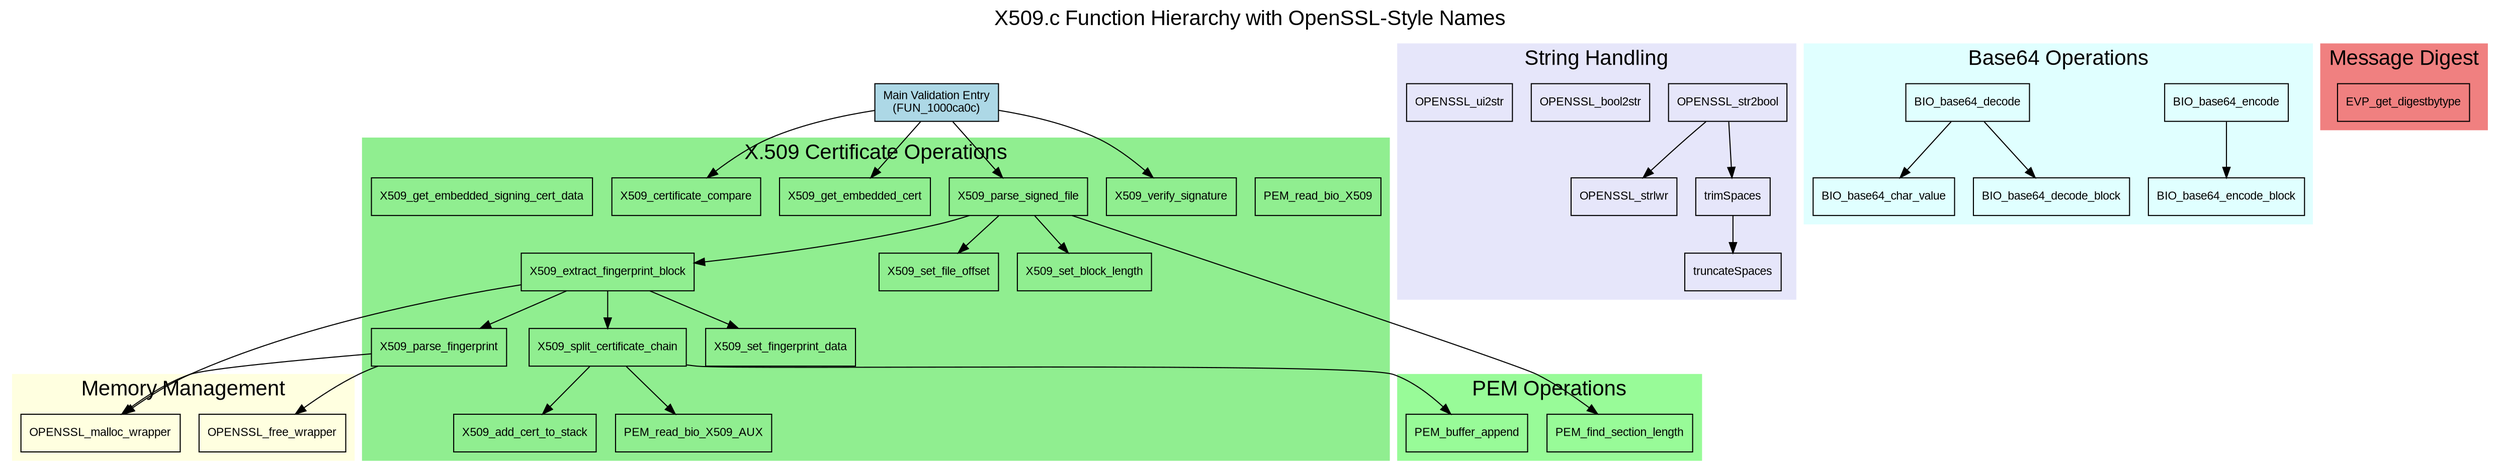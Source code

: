 digraph x509_functions {
    rankdir=TB;
    fontname="Arial";
    node [shape=box, style=filled, fontname="Arial", fontsize=11];
    edge [fontname="Arial", fontsize=9];
    
    // Add page title
    label="X509.c Function Hierarchy with OpenSSL-Style Names";
    labelloc="t";
    fontsize=20;
    
    // Main entry point
    "Main_Validation" [fillcolor=lightblue, label="Main Validation Entry\n(FUN_1000ca0c)"];
    
    // Core X509 functions
    subgraph cluster_x509 {
        label="X.509 Certificate Operations";
        style=filled;
        color=lightgreen;
        bgcolor=aliceblue;
        
        "PEM_read_bio_X509" [fillcolor=lightgreen];
        "X509_add_cert_to_stack" [fillcolor=lightgreen];
        "PEM_read_bio_X509_AUX" [fillcolor=lightgreen];
        "X509_get_embedded_cert" [fillcolor=lightgreen];
        "X509_certificate_compare" [fillcolor=lightgreen];
        "X509_verify_signature" [fillcolor=lightgreen];
        "X509_parse_signed_file" [fillcolor=lightgreen];
        "X509_extract_fingerprint_block" [fillcolor=lightgreen];
        "X509_split_certificate_chain" [fillcolor=lightgreen];
        "X509_parse_fingerprint" [fillcolor=lightgreen];
        "X509_set_fingerprint_data" [fillcolor=lightgreen];
        "X509_set_file_offset" [fillcolor=lightgreen];
        "X509_set_block_length" [fillcolor=lightgreen];
        "X509_get_embedded_signing_cert_data" [fillcolor=lightgreen];
    }
    
    // String handling
    subgraph cluster_string {
        label="String Handling";
        style=filled;
        color=lavender;
        bgcolor=lavenderblush;
        
        "OPENSSL_str2bool" [fillcolor=lavender];
        "OPENSSL_bool2str" [fillcolor=lavender];
        "OPENSSL_ui2str" [fillcolor=lavender];
        "OPENSSL_strlwr" [fillcolor=lavender];
        "trimSpaces" [fillcolor=lavender];
        "truncateSpaces" [fillcolor=lavender];
    }
    
    // Base64 operations
    subgraph cluster_base64 {
        label="Base64 Operations";
        style=filled;
        color=lightcyan;
        bgcolor=azure;
        
        "BIO_base64_encode_block" [fillcolor=lightcyan];
        "BIO_base64_encode" [fillcolor=lightcyan];
        "BIO_base64_decode" [fillcolor=lightcyan];
        "BIO_base64_char_value" [fillcolor=lightcyan];
        "BIO_base64_decode_block" [fillcolor=lightcyan];
    }

    // PEM operations
    subgraph cluster_pem {
        label="PEM Operations";
        style=filled;
        color=palegreen;
        bgcolor=honeydew;
        
        "PEM_find_section_length" [fillcolor=palegreen];
        "PEM_buffer_append" [fillcolor=palegreen];
    }
    
    // Memory management
    subgraph cluster_memory {
        label="Memory Management";
        style=filled;
        color=lightyellow;
        bgcolor=lemonchiffon;
        
        "OPENSSL_malloc_wrapper" [fillcolor=lightyellow];
        "OPENSSL_free_wrapper" [fillcolor=lightyellow];
    }

    // Message digest
    subgraph cluster_digest {
        label="Message Digest";
        style=filled;
        color=lightcoral;
        bgcolor=mistyrose;
        
        "EVP_get_digestbytype" [fillcolor=lightcoral];
    }
    
    // Main relationships
    "Main_Validation" -> "X509_parse_signed_file";
    "Main_Validation" -> "X509_get_embedded_cert";
    "Main_Validation" -> "X509_certificate_compare";
    "Main_Validation" -> "X509_verify_signature";
    
    // X509 operations
    "X509_parse_signed_file" -> "X509_set_file_offset";
    "X509_parse_signed_file" -> "PEM_find_section_length";
    "X509_parse_signed_file" -> "X509_set_block_length";
    "X509_parse_signed_file" -> "X509_extract_fingerprint_block";
    
    "X509_extract_fingerprint_block" -> "X509_set_fingerprint_data";
    "X509_extract_fingerprint_block" -> "X509_split_certificate_chain";
    "X509_extract_fingerprint_block" -> "X509_parse_fingerprint";
    
    "X509_split_certificate_chain" -> "PEM_read_bio_X509_AUX";
    "X509_split_certificate_chain" -> "X509_add_cert_to_stack";
    "X509_split_certificate_chain" -> "PEM_buffer_append";
    
    // Base64 relationships
    "BIO_base64_encode" -> "BIO_base64_encode_block";
    "BIO_base64_decode" -> "BIO_base64_char_value";
    "BIO_base64_decode" -> "BIO_base64_decode_block";
    
    // String handling
    "trimSpaces" -> "truncateSpaces";
    "OPENSSL_str2bool" -> "OPENSSL_strlwr";
    "OPENSSL_str2bool" -> "trimSpaces";
    
    // Memory management
    "X509_parse_fingerprint" -> "OPENSSL_malloc_wrapper";
    "X509_extract_fingerprint_block" -> "OPENSSL_malloc_wrapper";
    "X509_parse_fingerprint" -> "OPENSSL_free_wrapper";
}
